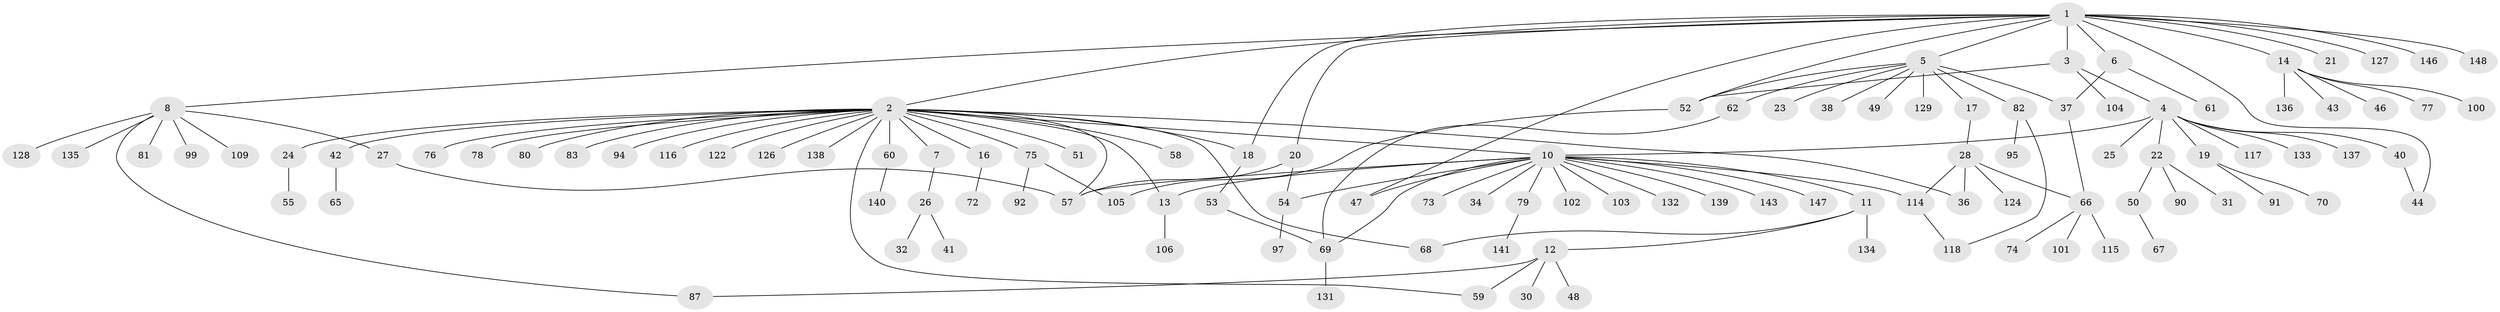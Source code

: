// original degree distribution, {16: 0.006756756756756757, 25: 0.006756756756756757, 5: 0.02702702702702703, 11: 0.013513513513513514, 3: 0.07432432432432433, 2: 0.24324324324324326, 7: 0.013513513513513514, 1: 0.5337837837837838, 17: 0.006756756756756757, 4: 0.07432432432432433}
// Generated by graph-tools (version 1.1) at 2025/11/02/27/25 16:11:11]
// undirected, 114 vertices, 135 edges
graph export_dot {
graph [start="1"]
  node [color=gray90,style=filled];
  1 [super="+9"];
  2 [super="+45"];
  3 [super="+96"];
  4 [super="+71"];
  5 [super="+15"];
  6;
  7;
  8 [super="+63"];
  10 [super="+56"];
  11 [super="+93"];
  12 [super="+110"];
  13;
  14 [super="+125"];
  16;
  17;
  18 [super="+33"];
  19 [super="+35"];
  20 [super="+86"];
  21;
  22 [super="+29"];
  23;
  24;
  25;
  26 [super="+39"];
  27;
  28 [super="+130"];
  30;
  31;
  32;
  34;
  36;
  37;
  38;
  40 [super="+119"];
  41;
  42 [super="+84"];
  43;
  44;
  46;
  47;
  48;
  49;
  50;
  51;
  52 [super="+112"];
  53;
  54 [super="+111"];
  55;
  57 [super="+89"];
  58 [super="+113"];
  59;
  60 [super="+64"];
  61 [super="+121"];
  62 [super="+108"];
  65;
  66 [super="+98"];
  67;
  68 [super="+120"];
  69 [super="+145"];
  70;
  72;
  73;
  74;
  75 [super="+85"];
  76;
  77 [super="+107"];
  78;
  79;
  80;
  81;
  82 [super="+88"];
  83;
  87;
  90;
  91 [super="+144"];
  92;
  94;
  95;
  97;
  99;
  100;
  101;
  102;
  103;
  104;
  105;
  106;
  109;
  114 [super="+123"];
  115;
  116;
  117;
  118;
  122;
  124;
  126;
  127;
  128;
  129;
  131;
  132;
  133;
  134;
  135;
  136;
  137;
  138 [super="+142"];
  139;
  140;
  141;
  143;
  146;
  147;
  148;
  1 -- 2;
  1 -- 3;
  1 -- 5;
  1 -- 6;
  1 -- 8;
  1 -- 14;
  1 -- 18;
  1 -- 20;
  1 -- 21;
  1 -- 44;
  1 -- 47;
  1 -- 127;
  1 -- 146;
  1 -- 148;
  1 -- 52;
  2 -- 7;
  2 -- 10;
  2 -- 16;
  2 -- 18;
  2 -- 24;
  2 -- 36;
  2 -- 42;
  2 -- 51;
  2 -- 57;
  2 -- 58;
  2 -- 59;
  2 -- 60;
  2 -- 68;
  2 -- 75;
  2 -- 76;
  2 -- 78;
  2 -- 80;
  2 -- 83;
  2 -- 94;
  2 -- 116;
  2 -- 122;
  2 -- 126;
  2 -- 138;
  2 -- 13;
  3 -- 4;
  3 -- 52;
  3 -- 104;
  4 -- 10;
  4 -- 19 [weight=2];
  4 -- 22;
  4 -- 25;
  4 -- 40;
  4 -- 117;
  4 -- 133;
  4 -- 137;
  5 -- 17;
  5 -- 23;
  5 -- 37;
  5 -- 38;
  5 -- 49;
  5 -- 62;
  5 -- 82 [weight=2];
  5 -- 129;
  5 -- 52;
  6 -- 37;
  6 -- 61;
  7 -- 26;
  8 -- 27;
  8 -- 87;
  8 -- 99;
  8 -- 109;
  8 -- 135;
  8 -- 81;
  8 -- 128;
  10 -- 11;
  10 -- 13;
  10 -- 34;
  10 -- 47;
  10 -- 54;
  10 -- 57;
  10 -- 69;
  10 -- 102;
  10 -- 103;
  10 -- 114;
  10 -- 132;
  10 -- 139;
  10 -- 143;
  10 -- 147;
  10 -- 73;
  10 -- 79;
  11 -- 12;
  11 -- 68;
  11 -- 134;
  12 -- 30;
  12 -- 48;
  12 -- 87;
  12 -- 59;
  13 -- 106;
  14 -- 43;
  14 -- 46;
  14 -- 77;
  14 -- 100;
  14 -- 136;
  16 -- 72;
  17 -- 28;
  18 -- 53;
  19 -- 91;
  19 -- 70;
  20 -- 54;
  20 -- 57;
  22 -- 31;
  22 -- 90;
  22 -- 50;
  24 -- 55;
  26 -- 32;
  26 -- 41;
  27 -- 57;
  28 -- 114;
  28 -- 124;
  28 -- 36;
  28 -- 66;
  37 -- 66;
  40 -- 44;
  42 -- 65;
  50 -- 67;
  52 -- 105;
  53 -- 69;
  54 -- 97;
  60 -- 140;
  62 -- 69;
  66 -- 74;
  66 -- 101;
  66 -- 115;
  69 -- 131;
  75 -- 92;
  75 -- 105;
  79 -- 141;
  82 -- 95;
  82 -- 118;
  114 -- 118;
}
